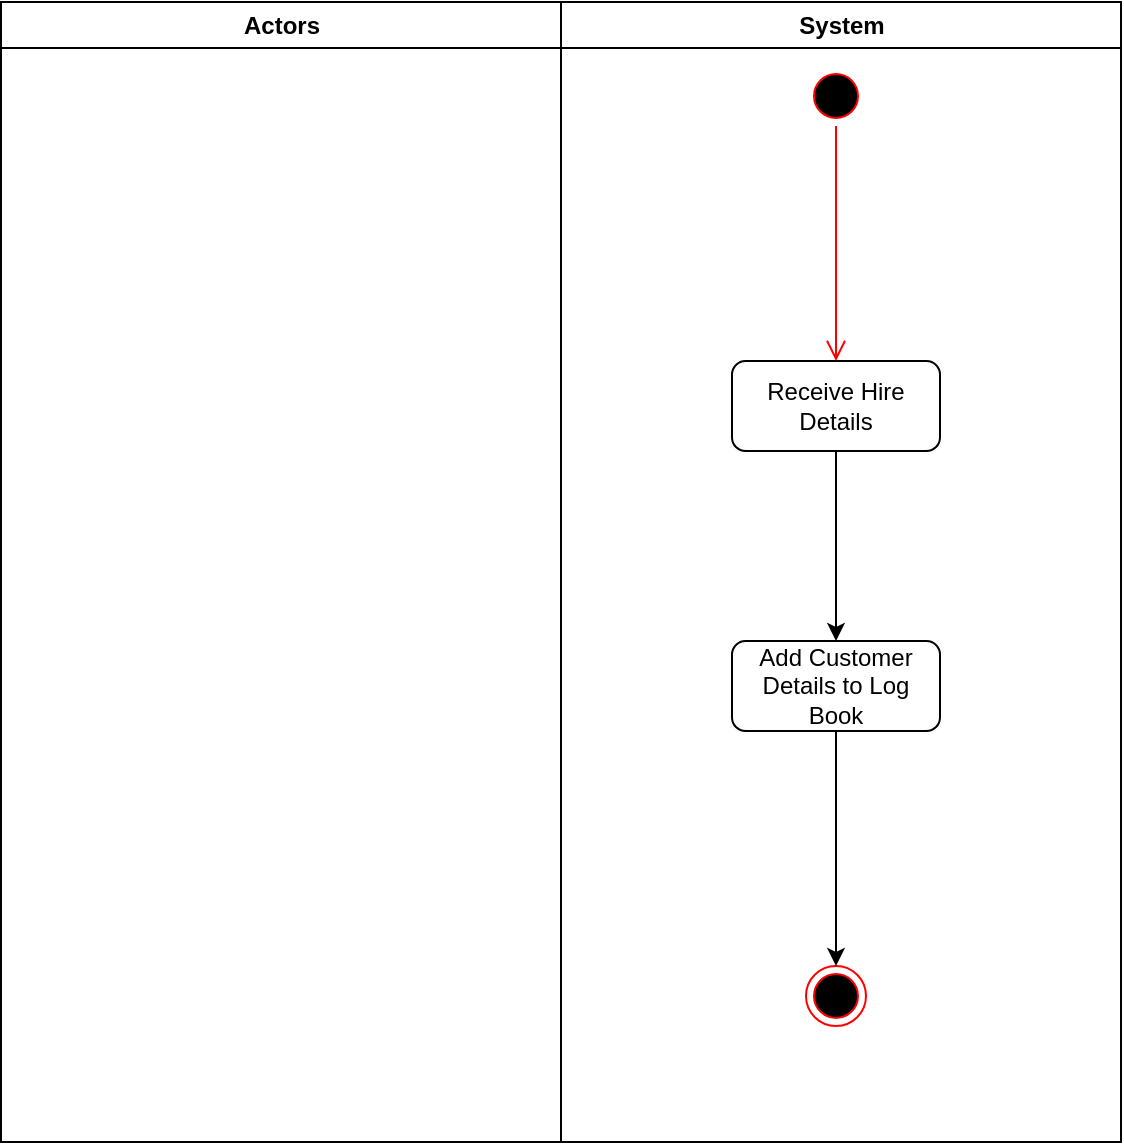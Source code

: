 <mxfile version="10.6.0" type="github"><diagram name="Page-1" id="e7e014a7-5840-1c2e-5031-d8a46d1fe8dd"><mxGraphModel dx="822" dy="754" grid="1" gridSize="10" guides="1" tooltips="1" connect="1" arrows="1" fold="1" page="1" pageScale="1" pageWidth="1169" pageHeight="826" background="#ffffff" math="0" shadow="0"><root><mxCell id="0"/><mxCell id="1" parent="0"/><mxCell id="2" value="Actors" style="swimlane;whiteSpace=wrap" parent="1" vertex="1"><mxGeometry x="164.5" y="128" width="280" height="570" as="geometry"/></mxCell><mxCell id="3" value="System" style="swimlane;whiteSpace=wrap" parent="1" vertex="1"><mxGeometry x="444.5" y="128" width="280" height="570" as="geometry"/></mxCell><mxCell id="13" value="" style="ellipse;shape=startState;fillColor=#000000;strokeColor=#ff0000;" parent="3" vertex="1"><mxGeometry x="122.5" y="32" width="30" height="30" as="geometry"/></mxCell><mxCell id="14" value="" style="edgeStyle=elbowEdgeStyle;elbow=horizontal;verticalAlign=bottom;endArrow=open;endSize=8;strokeColor=#FF0000;endFill=1;rounded=0;entryX=0.5;entryY=0;entryDx=0;entryDy=0;exitX=0.5;exitY=1;exitDx=0;exitDy=0;" parent="3" source="13" target="20dP5dqGv3fEDAUAt09t-41" edge="1"><mxGeometry x="40" y="20" as="geometry"><mxPoint x="139.5" y="110" as="targetPoint"/></mxGeometry></mxCell><mxCell id="20dP5dqGv3fEDAUAt09t-43" style="edgeStyle=orthogonalEdgeStyle;rounded=0;orthogonalLoop=1;jettySize=auto;html=1;exitX=0.5;exitY=1;exitDx=0;exitDy=0;entryX=0.5;entryY=0;entryDx=0;entryDy=0;" edge="1" parent="3" source="20dP5dqGv3fEDAUAt09t-41" target="20dP5dqGv3fEDAUAt09t-42"><mxGeometry relative="1" as="geometry"/></mxCell><mxCell id="20dP5dqGv3fEDAUAt09t-41" value="Receive Hire Details" style="rounded=1;whiteSpace=wrap;html=1;" vertex="1" parent="3"><mxGeometry x="85.5" y="179.5" width="104" height="45" as="geometry"/></mxCell><mxCell id="20dP5dqGv3fEDAUAt09t-42" value="Add Customer Details to Log Book" style="rounded=1;whiteSpace=wrap;html=1;" vertex="1" parent="3"><mxGeometry x="85.5" y="319.5" width="104" height="45" as="geometry"/></mxCell><mxCell id="20dP5dqGv3fEDAUAt09t-45" value="" style="ellipse;html=1;shape=endState;fillColor=#000000;strokeColor=#ff0000;" vertex="1" parent="3"><mxGeometry x="122.5" y="482" width="30" height="30" as="geometry"/></mxCell><mxCell id="20dP5dqGv3fEDAUAt09t-44" style="edgeStyle=orthogonalEdgeStyle;rounded=0;orthogonalLoop=1;jettySize=auto;html=1;exitX=0.5;exitY=1;exitDx=0;exitDy=0;" edge="1" parent="3" source="20dP5dqGv3fEDAUAt09t-42" target="20dP5dqGv3fEDAUAt09t-45"><mxGeometry relative="1" as="geometry"><mxPoint x="139.5" y="362" as="targetPoint"/></mxGeometry></mxCell></root></mxGraphModel></diagram></mxfile>